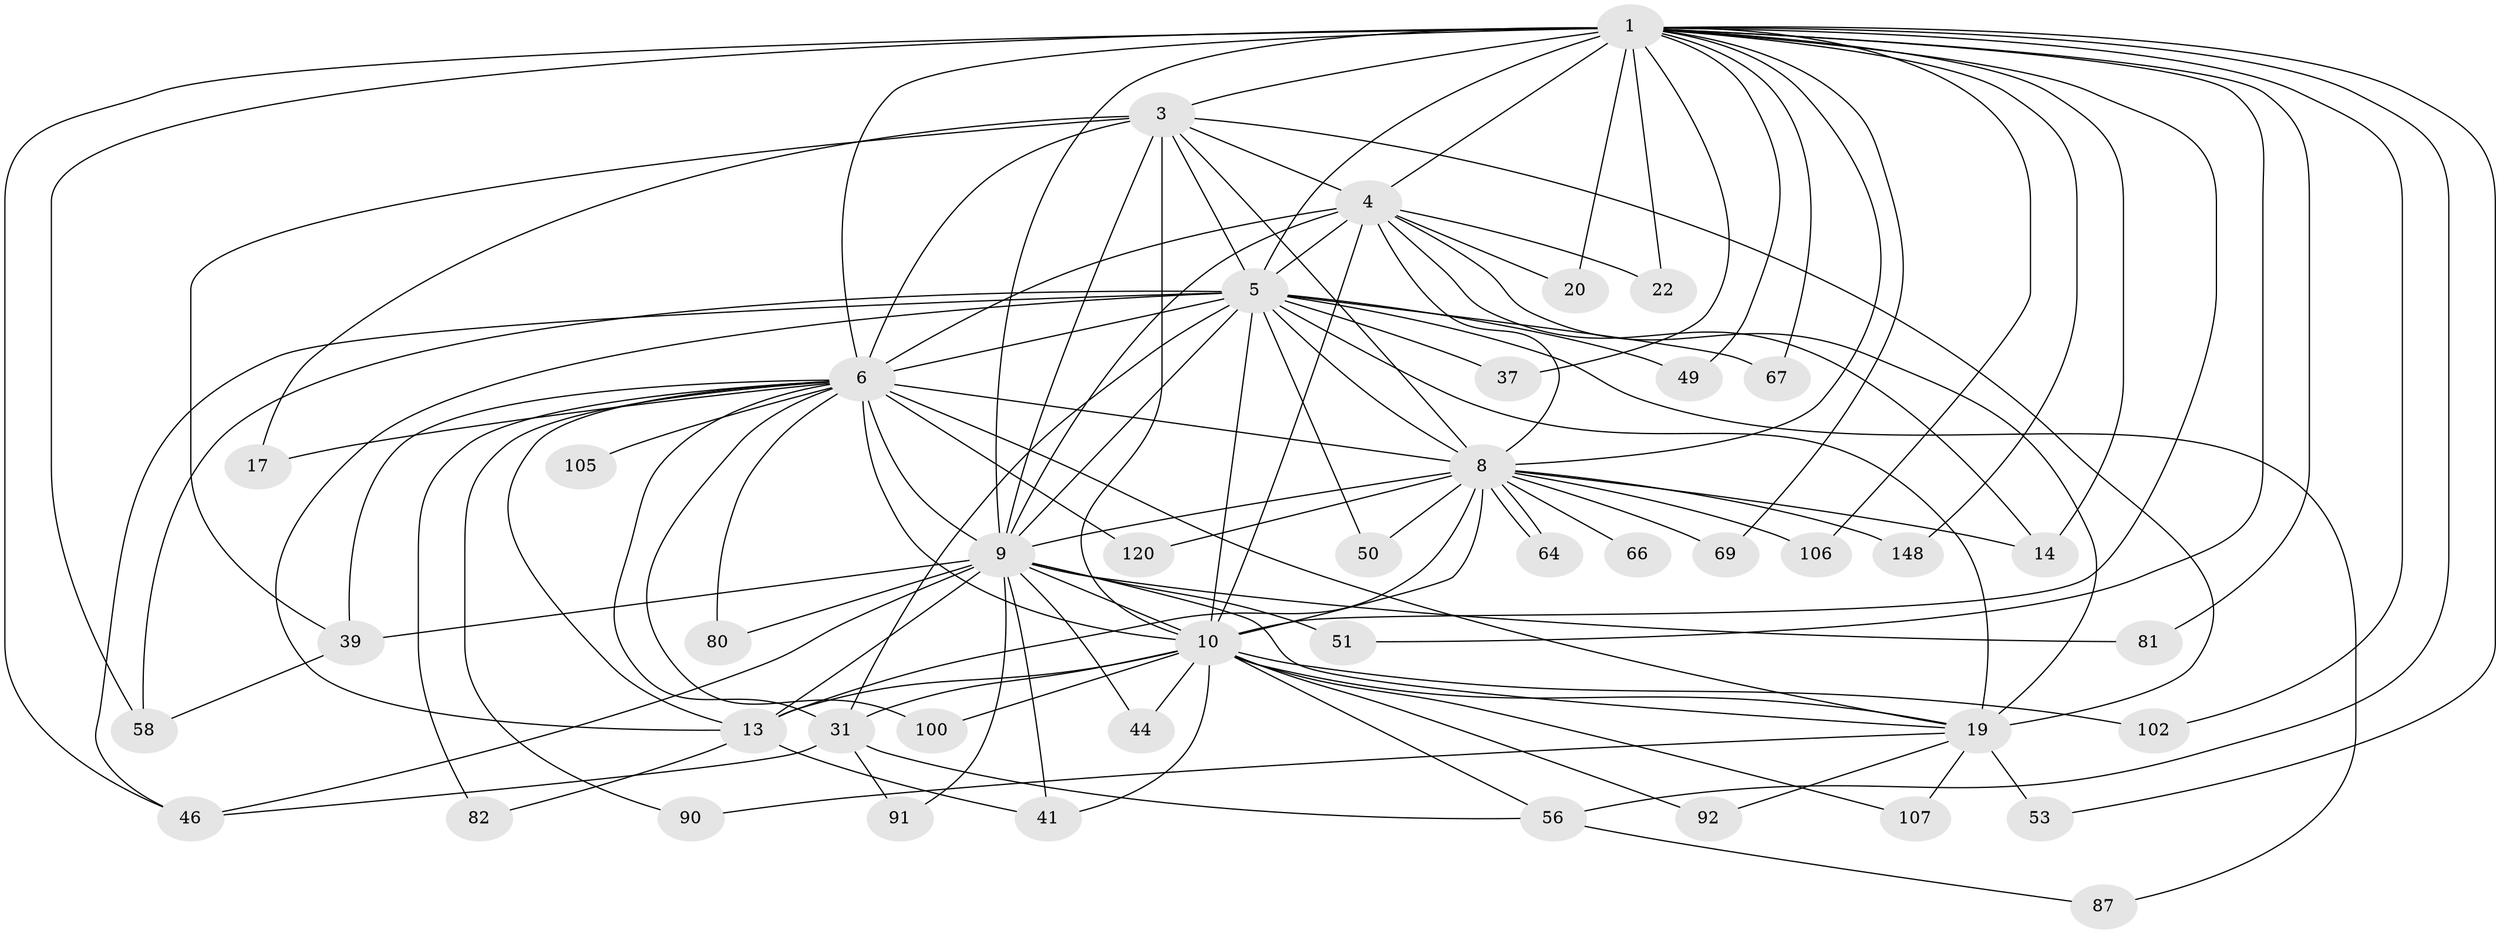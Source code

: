 // original degree distribution, {24: 0.006711409395973154, 26: 0.013422818791946308, 27: 0.013422818791946308, 20: 0.006711409395973154, 33: 0.006711409395973154, 22: 0.006711409395973154, 28: 0.006711409395973154, 25: 0.006711409395973154, 4: 0.10738255033557047, 3: 0.2080536912751678, 6: 0.020134228187919462, 7: 0.026845637583892617, 2: 0.5369127516778524, 5: 0.03355704697986577}
// Generated by graph-tools (version 1.1) at 2025/17/03/04/25 18:17:46]
// undirected, 44 vertices, 113 edges
graph export_dot {
graph [start="1"]
  node [color=gray90,style=filled];
  1 [super="+96+2"];
  3 [super="+132+127+71+63+85+73+109+62+98"];
  4 [super="+128+140+117+24+57+60+25"];
  5 [super="+78+28+75+42+94+59+47+32+30+114"];
  6 [super="+88+18+12+84+7"];
  8 [super="+43+103+93+26"];
  9 [super="+55+21"];
  10 [super="+16+52+35+65+110+33+15+34"];
  13 [super="+27"];
  14;
  17;
  19 [super="+45+143"];
  20;
  22;
  31 [super="+86+99"];
  37;
  39 [super="+116"];
  41 [super="+135"];
  44;
  46 [super="+145"];
  49;
  50;
  51;
  53;
  56 [super="+61"];
  58 [super="+133"];
  64;
  66;
  67;
  69;
  80;
  81;
  82;
  87;
  90;
  91;
  92;
  100;
  102;
  105;
  106;
  107;
  120;
  148;
  1 -- 3 [weight=4];
  1 -- 4 [weight=4];
  1 -- 5 [weight=5];
  1 -- 6 [weight=7];
  1 -- 8 [weight=5];
  1 -- 9 [weight=2];
  1 -- 10 [weight=6];
  1 -- 46;
  1 -- 58;
  1 -- 67;
  1 -- 69;
  1 -- 81;
  1 -- 102;
  1 -- 148;
  1 -- 14;
  1 -- 20;
  1 -- 22;
  1 -- 37;
  1 -- 106;
  1 -- 49;
  1 -- 51 [weight=2];
  1 -- 53;
  1 -- 56;
  3 -- 4 [weight=4];
  3 -- 5 [weight=3];
  3 -- 6 [weight=7];
  3 -- 8 [weight=2];
  3 -- 9 [weight=2];
  3 -- 10 [weight=5];
  3 -- 17;
  3 -- 39;
  3 -- 19 [weight=2];
  4 -- 5 [weight=6];
  4 -- 6 [weight=3];
  4 -- 8 [weight=2];
  4 -- 9 [weight=3];
  4 -- 10 [weight=3];
  4 -- 14;
  4 -- 20;
  4 -- 22;
  4 -- 19 [weight=2];
  5 -- 6 [weight=5];
  5 -- 8 [weight=3];
  5 -- 9;
  5 -- 10 [weight=4];
  5 -- 13;
  5 -- 19 [weight=3];
  5 -- 49;
  5 -- 50;
  5 -- 58;
  5 -- 67;
  5 -- 46;
  5 -- 37;
  5 -- 87;
  5 -- 31;
  6 -- 8 [weight=5];
  6 -- 9 [weight=6];
  6 -- 10 [weight=6];
  6 -- 13;
  6 -- 39;
  6 -- 90;
  6 -- 120;
  6 -- 100;
  6 -- 80;
  6 -- 105;
  6 -- 17;
  6 -- 82;
  6 -- 31;
  6 -- 19;
  8 -- 9 [weight=2];
  8 -- 10 [weight=5];
  8 -- 50;
  8 -- 64;
  8 -- 64;
  8 -- 66 [weight=2];
  8 -- 69;
  8 -- 106;
  8 -- 120;
  8 -- 148;
  8 -- 14;
  8 -- 13;
  9 -- 10 [weight=4];
  9 -- 39;
  9 -- 44;
  9 -- 51;
  9 -- 80;
  9 -- 81;
  9 -- 91;
  9 -- 13;
  9 -- 41;
  9 -- 46;
  9 -- 19;
  10 -- 19;
  10 -- 41;
  10 -- 44;
  10 -- 107;
  10 -- 56;
  10 -- 92;
  10 -- 102;
  10 -- 31;
  10 -- 100;
  10 -- 13;
  13 -- 41;
  13 -- 82;
  19 -- 53;
  19 -- 92;
  19 -- 107;
  19 -- 90;
  31 -- 91;
  31 -- 46;
  31 -- 56;
  39 -- 58;
  56 -- 87;
}
